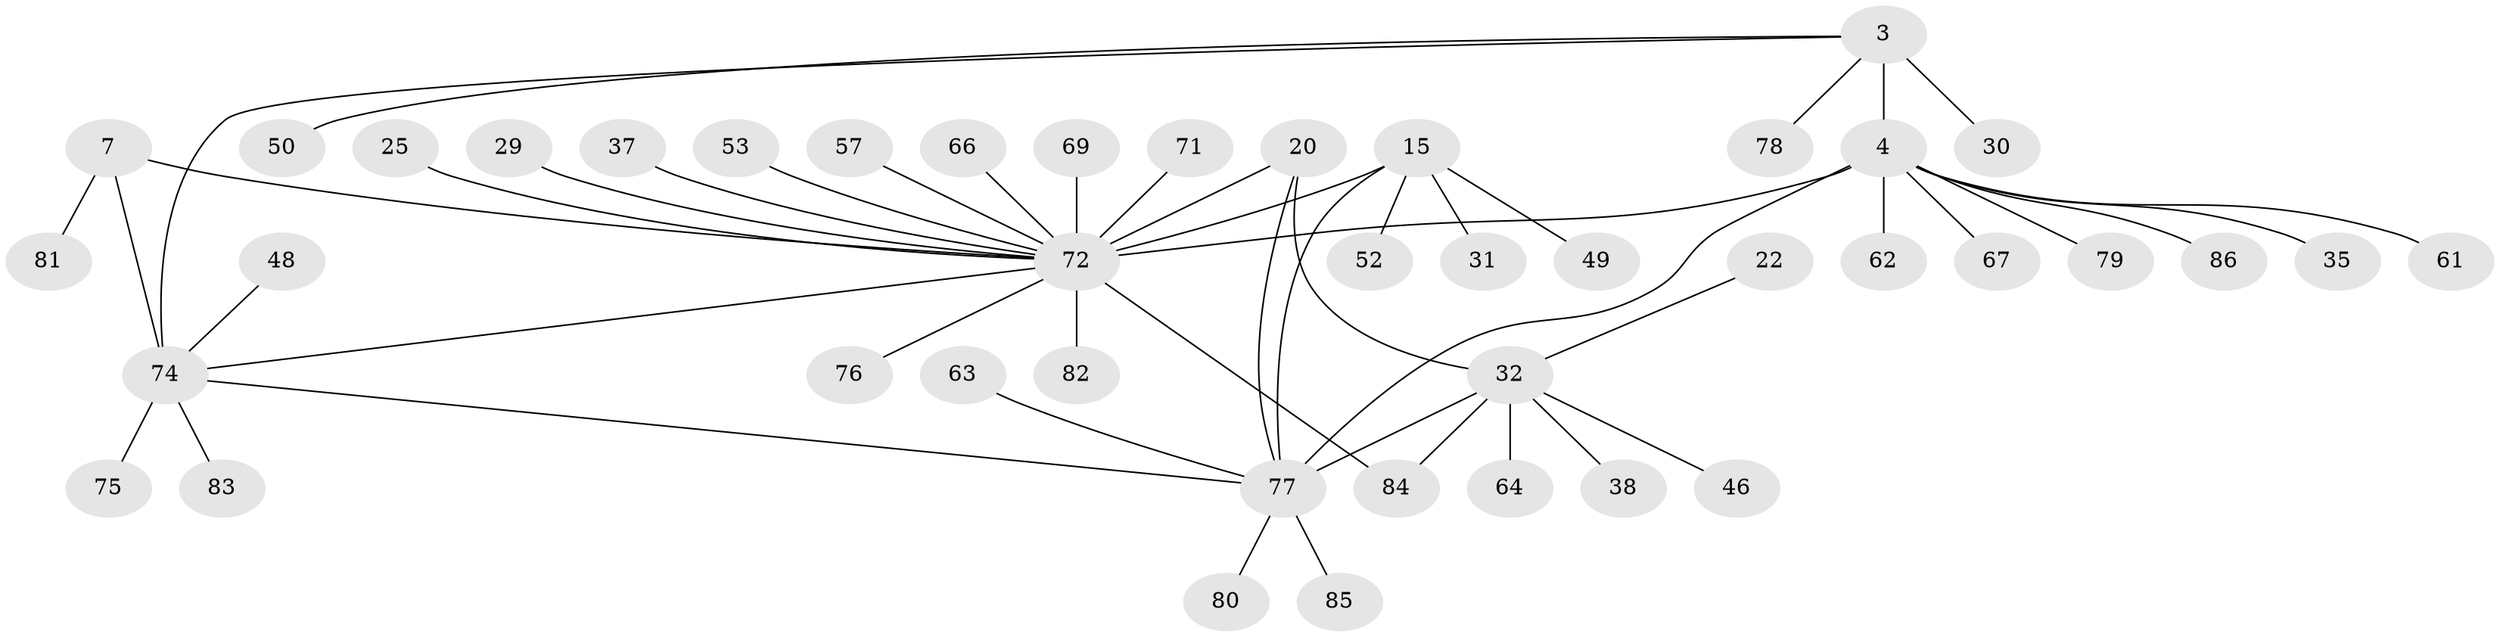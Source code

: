 // original degree distribution, {8: 0.023255813953488372, 6: 0.046511627906976744, 4: 0.03488372093023256, 7: 0.03488372093023256, 10: 0.023255813953488372, 5: 0.03488372093023256, 11: 0.03488372093023256, 3: 0.023255813953488372, 1: 0.6395348837209303, 2: 0.10465116279069768}
// Generated by graph-tools (version 1.1) at 2025/54/03/09/25 04:54:33]
// undirected, 43 vertices, 49 edges
graph export_dot {
graph [start="1"]
  node [color=gray90,style=filled];
  3 [super="+2"];
  4 [super="+1"];
  7 [super="+6"];
  15 [super="+13"];
  20 [super="+18"];
  22;
  25;
  29;
  30;
  31;
  32 [super="+11"];
  35;
  37;
  38;
  46;
  48;
  49 [super="+41"];
  50;
  52;
  53 [super="+42"];
  57;
  61;
  62;
  63;
  64;
  66 [super="+33"];
  67;
  69;
  71;
  72 [super="+45+51+58+65+68"];
  74 [super="+60+40+43"];
  75;
  76 [super="+55"];
  77 [super="+70+54+56"];
  78;
  79;
  80;
  81;
  82 [super="+73"];
  83;
  84;
  85;
  86;
  3 -- 4 [weight=4];
  3 -- 30;
  3 -- 50;
  3 -- 78;
  3 -- 74;
  4 -- 35;
  4 -- 62;
  4 -- 67;
  4 -- 86;
  4 -- 61;
  4 -- 79;
  4 -- 72 [weight=2];
  4 -- 77;
  7 -- 81;
  7 -- 72 [weight=2];
  7 -- 74 [weight=4];
  15 -- 52;
  15 -- 31;
  15 -- 49;
  15 -- 72 [weight=5];
  15 -- 77;
  20 -- 77;
  20 -- 72 [weight=4];
  20 -- 32;
  22 -- 32;
  25 -- 72;
  29 -- 72;
  32 -- 64;
  32 -- 38;
  32 -- 77 [weight=4];
  32 -- 46;
  32 -- 84;
  37 -- 72;
  48 -- 74;
  53 -- 72;
  57 -- 72;
  63 -- 77;
  66 -- 72;
  69 -- 72;
  71 -- 72;
  72 -- 76;
  72 -- 82;
  72 -- 84;
  72 -- 74;
  74 -- 75;
  74 -- 77;
  74 -- 83;
  77 -- 80;
  77 -- 85;
}
